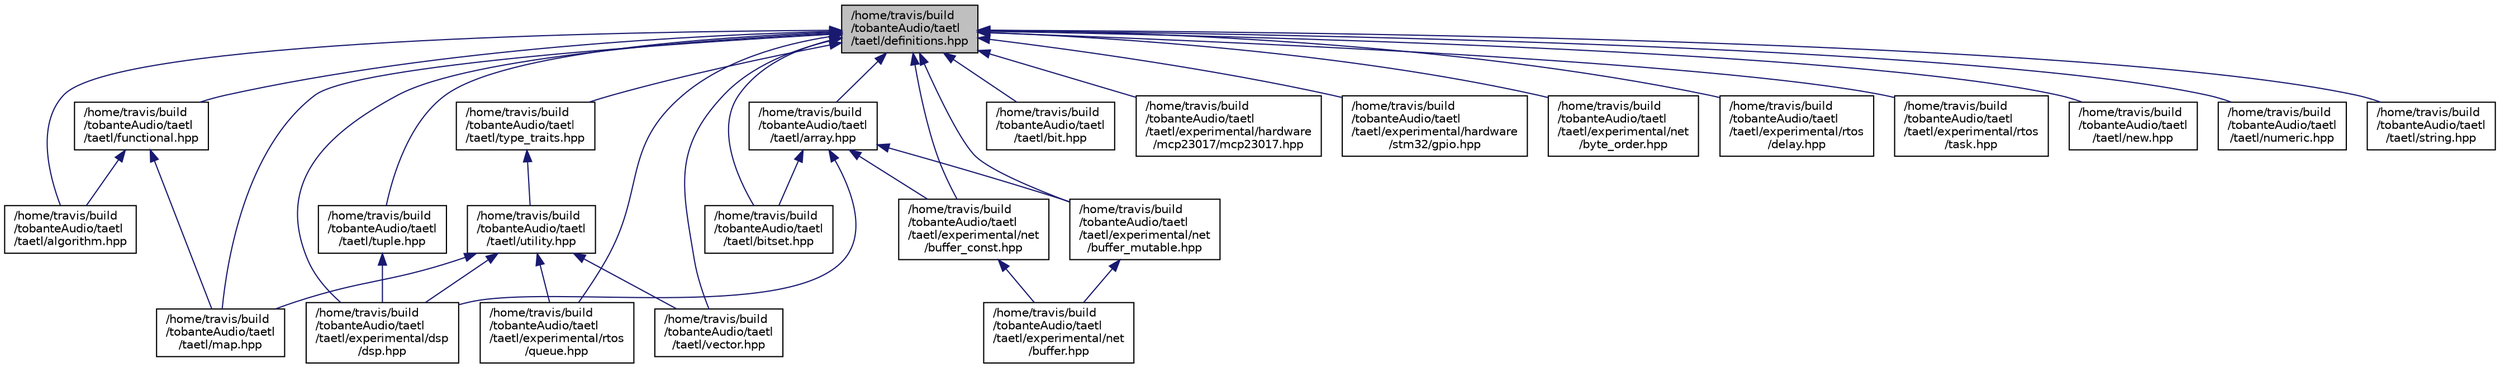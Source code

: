 digraph "/home/travis/build/tobanteAudio/taetl/taetl/definitions.hpp"
{
  edge [fontname="Helvetica",fontsize="10",labelfontname="Helvetica",labelfontsize="10"];
  node [fontname="Helvetica",fontsize="10",shape=record];
  Node7 [label="/home/travis/build\l/tobanteAudio/taetl\l/taetl/definitions.hpp",height=0.2,width=0.4,color="black", fillcolor="grey75", style="filled", fontcolor="black"];
  Node7 -> Node8 [dir="back",color="midnightblue",fontsize="10",style="solid",fontname="Helvetica"];
  Node8 [label="/home/travis/build\l/tobanteAudio/taetl\l/taetl/algorithm.hpp",height=0.2,width=0.4,color="black", fillcolor="white", style="filled",URL="$algorithm_8hpp.html"];
  Node7 -> Node9 [dir="back",color="midnightblue",fontsize="10",style="solid",fontname="Helvetica"];
  Node9 [label="/home/travis/build\l/tobanteAudio/taetl\l/taetl/functional.hpp",height=0.2,width=0.4,color="black", fillcolor="white", style="filled",URL="$functional_8hpp.html"];
  Node9 -> Node8 [dir="back",color="midnightblue",fontsize="10",style="solid",fontname="Helvetica"];
  Node9 -> Node10 [dir="back",color="midnightblue",fontsize="10",style="solid",fontname="Helvetica"];
  Node10 [label="/home/travis/build\l/tobanteAudio/taetl\l/taetl/map.hpp",height=0.2,width=0.4,color="black", fillcolor="white", style="filled",URL="$map_8hpp.html"];
  Node7 -> Node11 [dir="back",color="midnightblue",fontsize="10",style="solid",fontname="Helvetica"];
  Node11 [label="/home/travis/build\l/tobanteAudio/taetl\l/taetl/array.hpp",height=0.2,width=0.4,color="black", fillcolor="white", style="filled",URL="$array_8hpp.html"];
  Node11 -> Node12 [dir="back",color="midnightblue",fontsize="10",style="solid",fontname="Helvetica"];
  Node12 [label="/home/travis/build\l/tobanteAudio/taetl\l/taetl/bitset.hpp",height=0.2,width=0.4,color="black", fillcolor="white", style="filled",URL="$bitset_8hpp.html"];
  Node11 -> Node13 [dir="back",color="midnightblue",fontsize="10",style="solid",fontname="Helvetica"];
  Node13 [label="/home/travis/build\l/tobanteAudio/taetl\l/taetl/experimental/dsp\l/dsp.hpp",height=0.2,width=0.4,color="black", fillcolor="white", style="filled",URL="$dsp_8hpp.html"];
  Node11 -> Node14 [dir="back",color="midnightblue",fontsize="10",style="solid",fontname="Helvetica"];
  Node14 [label="/home/travis/build\l/tobanteAudio/taetl\l/taetl/experimental/net\l/buffer_const.hpp",height=0.2,width=0.4,color="black", fillcolor="white", style="filled",URL="$buffer__const_8hpp.html"];
  Node14 -> Node15 [dir="back",color="midnightblue",fontsize="10",style="solid",fontname="Helvetica"];
  Node15 [label="/home/travis/build\l/tobanteAudio/taetl\l/taetl/experimental/net\l/buffer.hpp",height=0.2,width=0.4,color="black", fillcolor="white", style="filled",URL="$buffer_8hpp.html"];
  Node11 -> Node16 [dir="back",color="midnightblue",fontsize="10",style="solid",fontname="Helvetica"];
  Node16 [label="/home/travis/build\l/tobanteAudio/taetl\l/taetl/experimental/net\l/buffer_mutable.hpp",height=0.2,width=0.4,color="black", fillcolor="white", style="filled",URL="$buffer__mutable_8hpp.html"];
  Node16 -> Node15 [dir="back",color="midnightblue",fontsize="10",style="solid",fontname="Helvetica"];
  Node7 -> Node17 [dir="back",color="midnightblue",fontsize="10",style="solid",fontname="Helvetica"];
  Node17 [label="/home/travis/build\l/tobanteAudio/taetl\l/taetl/bit.hpp",height=0.2,width=0.4,color="black", fillcolor="white", style="filled",URL="$bit_8hpp.html"];
  Node7 -> Node12 [dir="back",color="midnightblue",fontsize="10",style="solid",fontname="Helvetica"];
  Node7 -> Node13 [dir="back",color="midnightblue",fontsize="10",style="solid",fontname="Helvetica"];
  Node7 -> Node18 [dir="back",color="midnightblue",fontsize="10",style="solid",fontname="Helvetica"];
  Node18 [label="/home/travis/build\l/tobanteAudio/taetl\l/taetl/experimental/hardware\l/mcp23017/mcp23017.hpp",height=0.2,width=0.4,color="black", fillcolor="white", style="filled",URL="$mcp23017_8hpp.html"];
  Node7 -> Node19 [dir="back",color="midnightblue",fontsize="10",style="solid",fontname="Helvetica"];
  Node19 [label="/home/travis/build\l/tobanteAudio/taetl\l/taetl/experimental/hardware\l/stm32/gpio.hpp",height=0.2,width=0.4,color="black", fillcolor="white", style="filled",URL="$gpio_8hpp.html"];
  Node7 -> Node14 [dir="back",color="midnightblue",fontsize="10",style="solid",fontname="Helvetica"];
  Node7 -> Node16 [dir="back",color="midnightblue",fontsize="10",style="solid",fontname="Helvetica"];
  Node7 -> Node20 [dir="back",color="midnightblue",fontsize="10",style="solid",fontname="Helvetica"];
  Node20 [label="/home/travis/build\l/tobanteAudio/taetl\l/taetl/experimental/net\l/byte_order.hpp",height=0.2,width=0.4,color="black", fillcolor="white", style="filled",URL="$byte__order_8hpp.html"];
  Node7 -> Node21 [dir="back",color="midnightblue",fontsize="10",style="solid",fontname="Helvetica"];
  Node21 [label="/home/travis/build\l/tobanteAudio/taetl\l/taetl/experimental/rtos\l/delay.hpp",height=0.2,width=0.4,color="black", fillcolor="white", style="filled",URL="$delay_8hpp.html"];
  Node7 -> Node22 [dir="back",color="midnightblue",fontsize="10",style="solid",fontname="Helvetica"];
  Node22 [label="/home/travis/build\l/tobanteAudio/taetl\l/taetl/experimental/rtos\l/queue.hpp",height=0.2,width=0.4,color="black", fillcolor="white", style="filled",URL="$queue_8hpp.html"];
  Node7 -> Node23 [dir="back",color="midnightblue",fontsize="10",style="solid",fontname="Helvetica"];
  Node23 [label="/home/travis/build\l/tobanteAudio/taetl\l/taetl/experimental/rtos\l/task.hpp",height=0.2,width=0.4,color="black", fillcolor="white", style="filled",URL="$task_8hpp.html"];
  Node7 -> Node10 [dir="back",color="midnightblue",fontsize="10",style="solid",fontname="Helvetica"];
  Node7 -> Node24 [dir="back",color="midnightblue",fontsize="10",style="solid",fontname="Helvetica"];
  Node24 [label="/home/travis/build\l/tobanteAudio/taetl\l/taetl/new.hpp",height=0.2,width=0.4,color="black", fillcolor="white", style="filled",URL="$new_8hpp.html"];
  Node7 -> Node25 [dir="back",color="midnightblue",fontsize="10",style="solid",fontname="Helvetica"];
  Node25 [label="/home/travis/build\l/tobanteAudio/taetl\l/taetl/numeric.hpp",height=0.2,width=0.4,color="black", fillcolor="white", style="filled",URL="$numeric_8hpp.html"];
  Node7 -> Node26 [dir="back",color="midnightblue",fontsize="10",style="solid",fontname="Helvetica"];
  Node26 [label="/home/travis/build\l/tobanteAudio/taetl\l/taetl/string.hpp",height=0.2,width=0.4,color="black", fillcolor="white", style="filled",URL="$string_8hpp.html"];
  Node7 -> Node27 [dir="back",color="midnightblue",fontsize="10",style="solid",fontname="Helvetica"];
  Node27 [label="/home/travis/build\l/tobanteAudio/taetl\l/taetl/tuple.hpp",height=0.2,width=0.4,color="black", fillcolor="white", style="filled",URL="$tuple_8hpp.html"];
  Node27 -> Node13 [dir="back",color="midnightblue",fontsize="10",style="solid",fontname="Helvetica"];
  Node7 -> Node28 [dir="back",color="midnightblue",fontsize="10",style="solid",fontname="Helvetica"];
  Node28 [label="/home/travis/build\l/tobanteAudio/taetl\l/taetl/type_traits.hpp",height=0.2,width=0.4,color="black", fillcolor="white", style="filled",URL="$type__traits_8hpp.html"];
  Node28 -> Node29 [dir="back",color="midnightblue",fontsize="10",style="solid",fontname="Helvetica"];
  Node29 [label="/home/travis/build\l/tobanteAudio/taetl\l/taetl/utility.hpp",height=0.2,width=0.4,color="black", fillcolor="white", style="filled",URL="$utility_8hpp.html"];
  Node29 -> Node13 [dir="back",color="midnightblue",fontsize="10",style="solid",fontname="Helvetica"];
  Node29 -> Node22 [dir="back",color="midnightblue",fontsize="10",style="solid",fontname="Helvetica"];
  Node29 -> Node10 [dir="back",color="midnightblue",fontsize="10",style="solid",fontname="Helvetica"];
  Node29 -> Node30 [dir="back",color="midnightblue",fontsize="10",style="solid",fontname="Helvetica"];
  Node30 [label="/home/travis/build\l/tobanteAudio/taetl\l/taetl/vector.hpp",height=0.2,width=0.4,color="black", fillcolor="white", style="filled",URL="$vector_8hpp.html"];
  Node7 -> Node30 [dir="back",color="midnightblue",fontsize="10",style="solid",fontname="Helvetica"];
}
